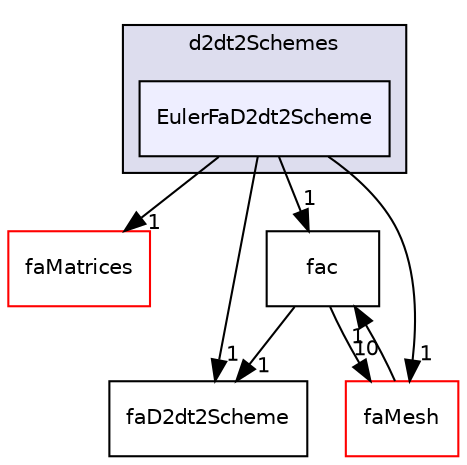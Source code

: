 digraph "src/finiteArea/finiteArea/d2dt2Schemes/EulerFaD2dt2Scheme" {
  bgcolor=transparent;
  compound=true
  node [ fontsize="10", fontname="Helvetica"];
  edge [ labelfontsize="10", labelfontname="Helvetica"];
  subgraph clusterdir_c8e1682c47d954a1e2d8ba1448067b27 {
    graph [ bgcolor="#ddddee", pencolor="black", label="d2dt2Schemes" fontname="Helvetica", fontsize="10", URL="dir_c8e1682c47d954a1e2d8ba1448067b27.html"]
  dir_7e659074bac6a704fbd45c6a39c03b70 [shape=box, label="EulerFaD2dt2Scheme", style="filled", fillcolor="#eeeeff", pencolor="black", URL="dir_7e659074bac6a704fbd45c6a39c03b70.html"];
  }
  dir_11fa0d52a0a43d2db65b942bd42d04b1 [shape=box label="faMatrices" color="red" URL="dir_11fa0d52a0a43d2db65b942bd42d04b1.html"];
  dir_796cd6593b26f3ba2e0a7c1ac2b2a1aa [shape=box label="faD2dt2Scheme" URL="dir_796cd6593b26f3ba2e0a7c1ac2b2a1aa.html"];
  dir_15aafd37ee87fbe9911ba23e923cc2c7 [shape=box label="fac" URL="dir_15aafd37ee87fbe9911ba23e923cc2c7.html"];
  dir_f14612db68a06d13a87d37d60dc895d5 [shape=box label="faMesh" color="red" URL="dir_f14612db68a06d13a87d37d60dc895d5.html"];
  dir_7e659074bac6a704fbd45c6a39c03b70->dir_11fa0d52a0a43d2db65b942bd42d04b1 [headlabel="1", labeldistance=1.5 headhref="dir_000777_000716.html"];
  dir_7e659074bac6a704fbd45c6a39c03b70->dir_796cd6593b26f3ba2e0a7c1ac2b2a1aa [headlabel="1", labeldistance=1.5 headhref="dir_000777_000778.html"];
  dir_7e659074bac6a704fbd45c6a39c03b70->dir_15aafd37ee87fbe9911ba23e923cc2c7 [headlabel="1", labeldistance=1.5 headhref="dir_000777_000789.html"];
  dir_7e659074bac6a704fbd45c6a39c03b70->dir_f14612db68a06d13a87d37d60dc895d5 [headlabel="1", labeldistance=1.5 headhref="dir_000777_000719.html"];
  dir_15aafd37ee87fbe9911ba23e923cc2c7->dir_796cd6593b26f3ba2e0a7c1ac2b2a1aa [headlabel="1", labeldistance=1.5 headhref="dir_000789_000778.html"];
  dir_15aafd37ee87fbe9911ba23e923cc2c7->dir_f14612db68a06d13a87d37d60dc895d5 [headlabel="10", labeldistance=1.5 headhref="dir_000789_000719.html"];
  dir_f14612db68a06d13a87d37d60dc895d5->dir_15aafd37ee87fbe9911ba23e923cc2c7 [headlabel="1", labeldistance=1.5 headhref="dir_000719_000789.html"];
}
